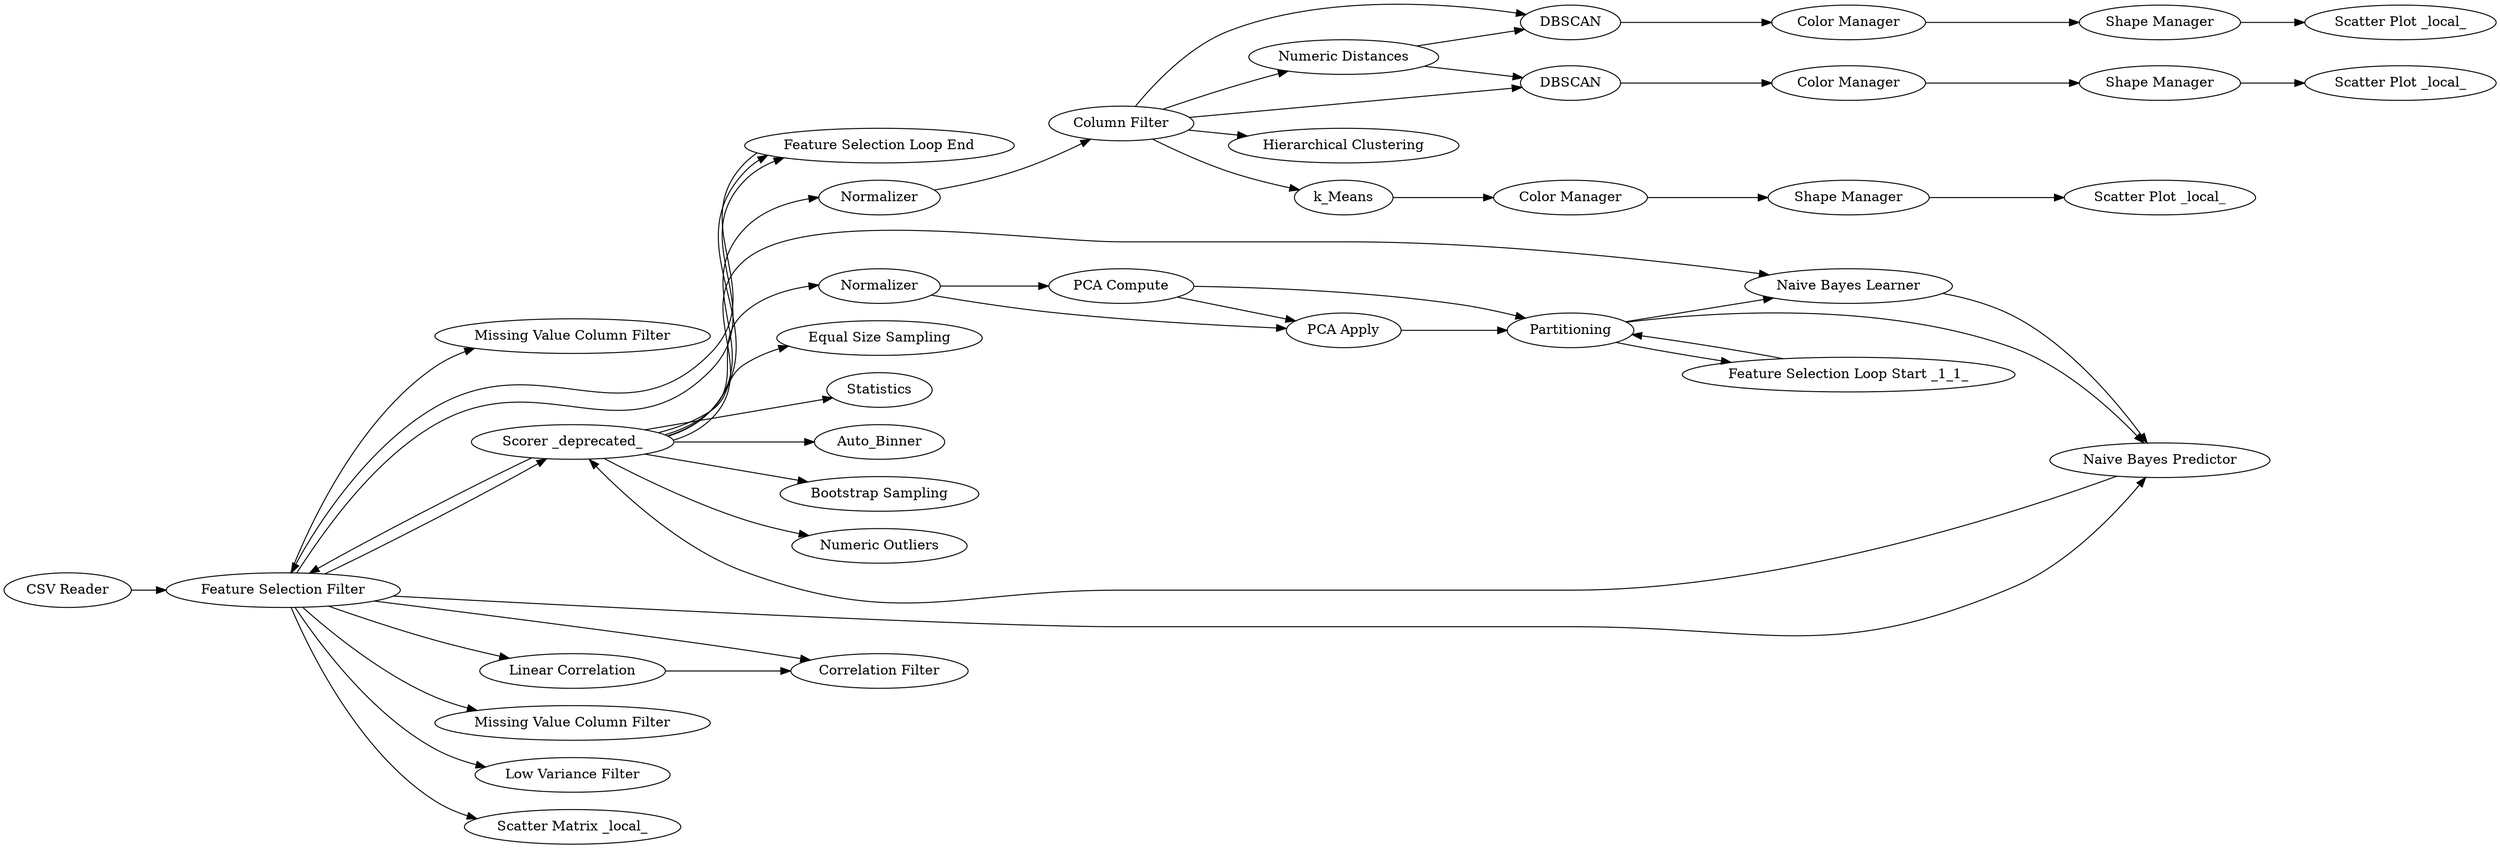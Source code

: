 digraph {
	3 -> 50
	7 -> 16
	3 -> 2
	49 -> 47
	4 -> 5
	34 -> 20
	7 -> 11
	39 -> 40
	14 -> 12
	3 -> 15
	40 -> 41
	34 -> 38
	4 -> 6
	7 -> 2
	6 -> 8
	3 -> 10
	20 -> 45
	3 -> 7
	8 -> 6
	30 -> 5
	46 -> 48
	3 -> 14
	6 -> 11
	34 -> 46
	21 -> 20
	34 -> 21
	3 -> 13
	7 -> 42
	48 -> 49
	30 -> 4
	45 -> 43
	7 -> 30
	6 -> 10
	7 -> 32
	21 -> 46
	7 -> 9
	11 -> 10
	7 -> 33
	7 -> 3
	43 -> 44
	10 -> 7
	38 -> 39
	7 -> 31
	34 -> 36
	5 -> 6
	3 -> 12
	3 -> 22
	2 -> 3
	42 -> 34
	1 -> 3
	7 [label="Scorer _deprecated_"]
	9 [label=Statistics]
	21 [label="Numeric Distances"]
	8 [label="Feature Selection Loop Start _1_1_"]
	32 [label="Equal Size Sampling"]
	3 [label="Feature Selection Filter"]
	49 [label="Shape Manager"]
	41 [label="Scatter Plot _local_"]
	31 [label="Bootstrap Sampling"]
	6 [label=Partitioning]
	15 [label="Missing Value Column Filter"]
	12 [label="Correlation Filter"]
	10 [label="Naive Bayes Predictor"]
	16 [label="Numeric Outliers"]
	48 [label="Color Manager"]
	50 [label="Missing Value Column Filter"]
	1 [label="CSV Reader"]
	42 [label=Normalizer]
	22 [label="Scatter Matrix _local_"]
	11 [label="Naive Bayes Learner"]
	4 [label="PCA Compute"]
	47 [label="Scatter Plot _local_"]
	14 [label="Linear Correlation"]
	38 [label=k_Means]
	5 [label="PCA Apply"]
	13 [label="Low Variance Filter"]
	20 [label=DBSCAN]
	43 [label="Shape Manager"]
	34 [label="Column Filter"]
	44 [label="Scatter Plot _local_"]
	36 [label="Hierarchical Clustering"]
	46 [label=DBSCAN]
	40 [label="Shape Manager"]
	39 [label="Color Manager"]
	33 [label=Auto_Binner]
	30 [label=Normalizer]
	2 [label="Feature Selection Loop End"]
	45 [label="Color Manager"]
	rankdir=LR
}
